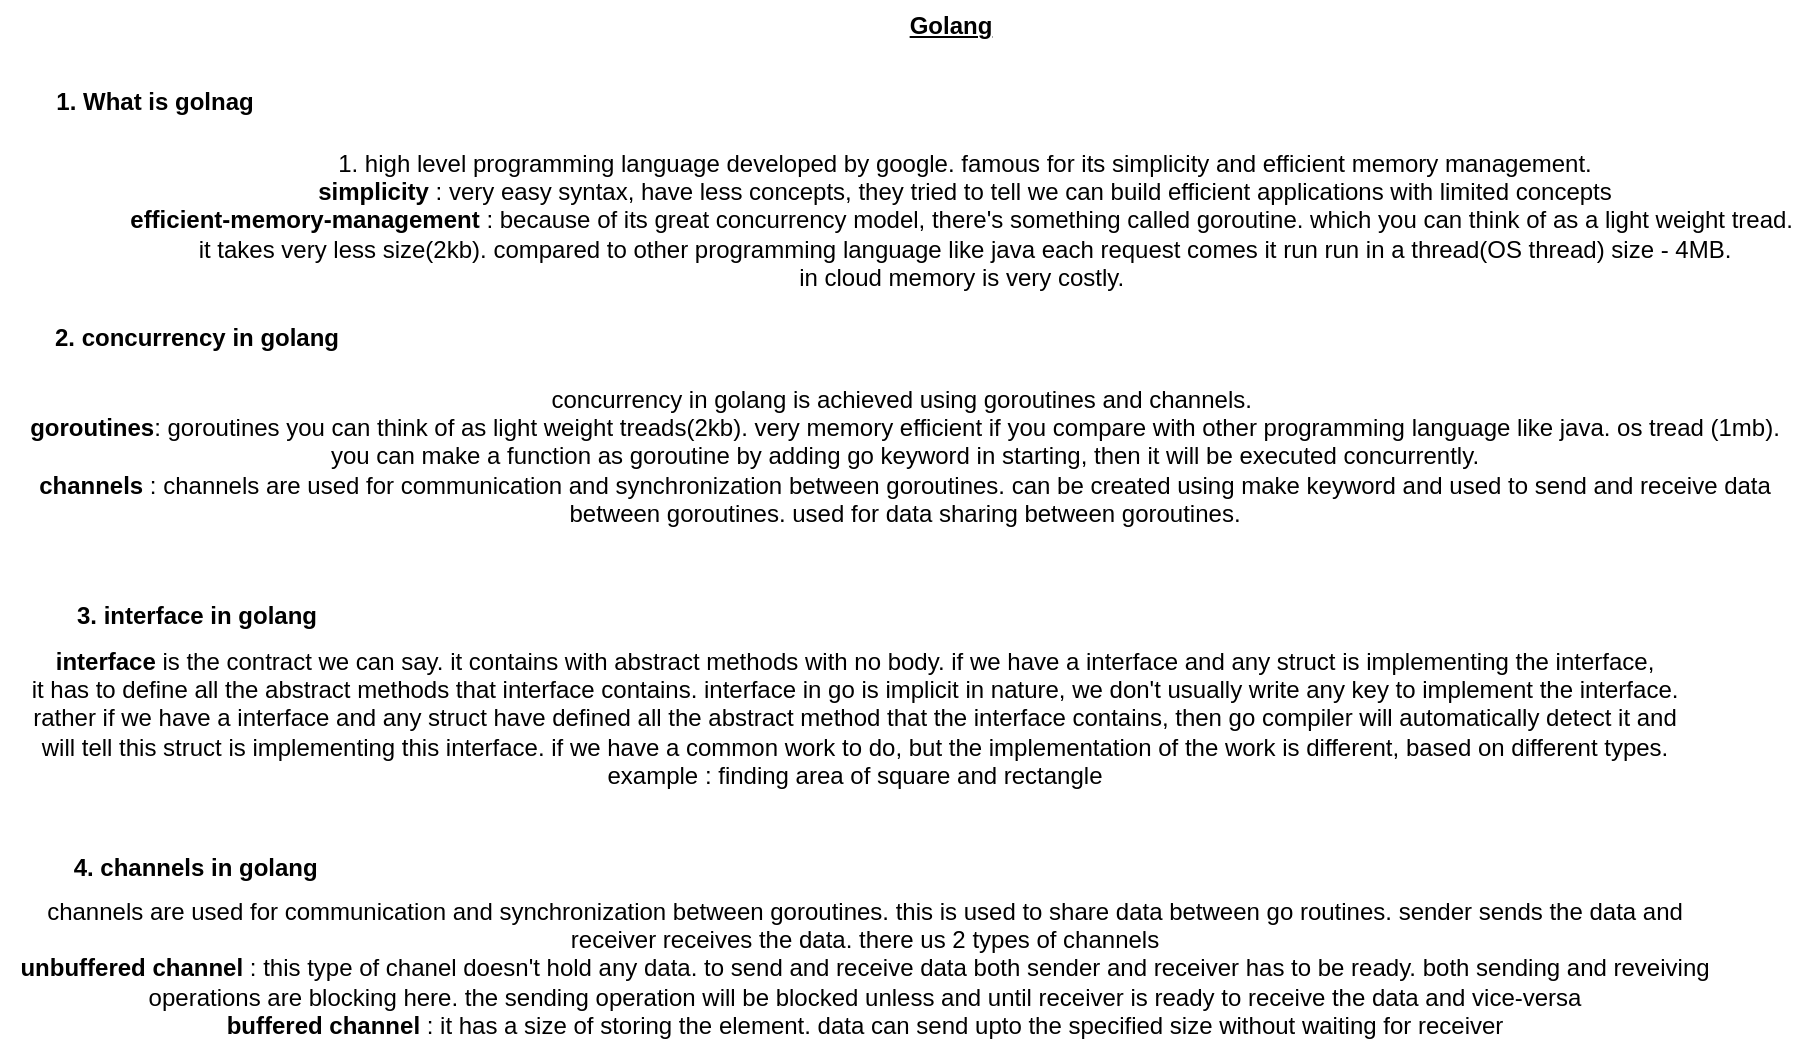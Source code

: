 <mxfile version="26.0.6">
  <diagram name="Page-1" id="Wmn_84JWRWUWVyfxqlVD">
    <mxGraphModel dx="1520" dy="1268" grid="0" gridSize="10" guides="1" tooltips="1" connect="1" arrows="1" fold="1" page="0" pageScale="1" pageWidth="850" pageHeight="1100" math="0" shadow="0">
      <root>
        <mxCell id="0" />
        <mxCell id="1" parent="0" />
        <mxCell id="A5duki39P6SoIUkTwszF-1" value="&lt;b&gt;&lt;u&gt;Golang&lt;/u&gt;&lt;/b&gt;" style="text;html=1;align=center;verticalAlign=middle;resizable=0;points=[];autosize=1;strokeColor=none;fillColor=none;" parent="1" vertex="1">
          <mxGeometry x="400" y="-468" width="59" height="26" as="geometry" />
        </mxCell>
        <mxCell id="A5duki39P6SoIUkTwszF-2" value="1. high level programming language developed by google. famous for its simplicity and efficient memory management.&lt;br&gt;&lt;b&gt;simplicity &lt;/b&gt;: very easy syntax, have less concepts, they tried to tell we can build efficient applications with limited concepts&lt;br&gt;&lt;b&gt;efficient-memory-management&lt;/b&gt; : because of its great concurrency model, there&#39;s something called goroutine. which you can think of as a light weight tread.&amp;nbsp;&lt;br&gt;it takes very less size(2kb). compared to other programming language like java each request comes it run run in a thread(OS thread) size - 4MB.&lt;br&gt;in cloud memory is very costly.&amp;nbsp;" style="text;html=1;align=center;verticalAlign=middle;resizable=0;points=[];autosize=1;strokeColor=none;fillColor=none;" parent="1" vertex="1">
          <mxGeometry x="10" y="-400" width="853" height="84" as="geometry" />
        </mxCell>
        <mxCell id="A5duki39P6SoIUkTwszF-3" value="&lt;b&gt;1. What is golnag&lt;/b&gt;" style="text;html=1;align=center;verticalAlign=middle;resizable=0;points=[];autosize=1;strokeColor=none;fillColor=none;" parent="1" vertex="1">
          <mxGeometry x="-27" y="-430" width="117" height="26" as="geometry" />
        </mxCell>
        <mxCell id="A5duki39P6SoIUkTwszF-4" value="&lt;b&gt;2. concurrency in golang&lt;/b&gt;" style="text;html=1;align=center;verticalAlign=middle;resizable=0;points=[];autosize=1;strokeColor=none;fillColor=none;" parent="1" vertex="1">
          <mxGeometry x="-27" y="-312" width="160" height="26" as="geometry" />
        </mxCell>
        <mxCell id="A5duki39P6SoIUkTwszF-5" value="concurrency in golang is achieved using goroutines and channels.&amp;nbsp;&lt;br&gt;&lt;b&gt;goroutines&lt;/b&gt;: goroutines you can think of as light weight treads(2kb). very memory efficient if you compare with other programming language like java. os tread (1mb).&lt;br&gt;you can make a function as goroutine by adding go keyword in starting, then it will be executed concurrently.&lt;br&gt;&lt;b&gt;channels&lt;/b&gt; : channels are used for communication and synchronization between goroutines. can be created using make keyword and used to send and receive data&lt;br&gt;between goroutines. used for data sharing between goroutines." style="text;html=1;align=center;verticalAlign=middle;resizable=0;points=[];autosize=1;strokeColor=none;fillColor=none;" parent="1" vertex="1">
          <mxGeometry x="-40" y="-282" width="893" height="84" as="geometry" />
        </mxCell>
        <mxCell id="A5duki39P6SoIUkTwszF-6" value="&lt;b&gt;3. interface in golang&lt;/b&gt;" style="text;html=1;align=center;verticalAlign=middle;resizable=0;points=[];autosize=1;strokeColor=none;fillColor=none;" parent="1" vertex="1">
          <mxGeometry x="-16" y="-173" width="138" height="26" as="geometry" />
        </mxCell>
        <mxCell id="A5duki39P6SoIUkTwszF-7" value="&lt;b&gt;interface&lt;/b&gt; is the contract we can say. it contains with abstract methods with no body. if we have a interface and any struct is implementing the interface,&lt;br&gt;it has to define all the abstract methods that interface contains. interface in go is implicit in nature, we don&#39;t usually write any key to implement the interface.&lt;br&gt;rather if we have a interface and any struct have defined all the abstract method that the interface contains, then go compiler will automatically detect it and&lt;br&gt;will tell this struct is implementing this interface. if we have a common work to do, but the implementation of the work is different, based on different types.&lt;br&gt;example : finding area of square and rectangle" style="text;html=1;align=center;verticalAlign=middle;resizable=0;points=[];autosize=1;strokeColor=none;fillColor=none;" parent="1" vertex="1">
          <mxGeometry x="-39" y="-151" width="841" height="84" as="geometry" />
        </mxCell>
        <mxCell id="A5duki39P6SoIUkTwszF-8" value="&lt;b&gt;4. channels in golang&lt;/b&gt;&lt;b style=&quot;background-color: transparent; color: light-dark(rgb(0, 0, 0), rgb(255, 255, 255));&quot;&gt;&amp;nbsp;&lt;/b&gt;" style="text;html=1;align=center;verticalAlign=middle;resizable=0;points=[];autosize=1;strokeColor=none;fillColor=none;" parent="1" vertex="1">
          <mxGeometry x="-18" y="-47" width="143" height="26" as="geometry" />
        </mxCell>
        <mxCell id="A5duki39P6SoIUkTwszF-9" value="channels are used for communication and synchronization between goroutines. this is used to share data between go routines. sender sends the data and&lt;br&gt;receiver receives the data. there us 2 types of channels&lt;div&gt;&lt;b&gt;unbuffered channel&lt;/b&gt; : this type of chanel doesn&#39;t hold any data. to send and receive data both sender and receiver has to be ready. both sending and reveiving&lt;br&gt;operations are blocking here. the sending operation will be blocked unless and until receiver is ready to receive the data and vice-versa&lt;br&gt;&lt;b&gt;buffered channel&lt;/b&gt; : it has a size of storing the element. data can send upto the specified size without waiting for receiver&lt;/div&gt;" style="text;html=1;align=center;verticalAlign=middle;resizable=0;points=[];autosize=1;strokeColor=none;fillColor=none;" parent="1" vertex="1">
          <mxGeometry x="-45" y="-26" width="863" height="84" as="geometry" />
        </mxCell>
      </root>
    </mxGraphModel>
  </diagram>
</mxfile>
